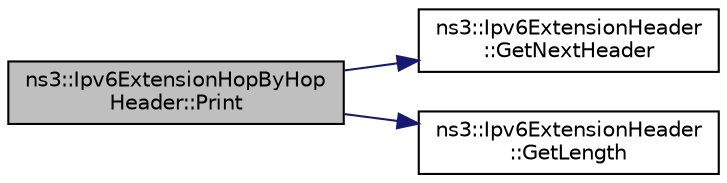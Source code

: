 digraph "ns3::Ipv6ExtensionHopByHopHeader::Print"
{
  edge [fontname="Helvetica",fontsize="10",labelfontname="Helvetica",labelfontsize="10"];
  node [fontname="Helvetica",fontsize="10",shape=record];
  rankdir="LR";
  Node1 [label="ns3::Ipv6ExtensionHopByHop\lHeader::Print",height=0.2,width=0.4,color="black", fillcolor="grey75", style="filled", fontcolor="black"];
  Node1 -> Node2 [color="midnightblue",fontsize="10",style="solid"];
  Node2 [label="ns3::Ipv6ExtensionHeader\l::GetNextHeader",height=0.2,width=0.4,color="black", fillcolor="white", style="filled",URL="$d5/d0e/classns3_1_1Ipv6ExtensionHeader.html#a8bcd0646a2fe4c335270fc1d9d336324",tooltip="Get the next header. "];
  Node1 -> Node3 [color="midnightblue",fontsize="10",style="solid"];
  Node3 [label="ns3::Ipv6ExtensionHeader\l::GetLength",height=0.2,width=0.4,color="black", fillcolor="white", style="filled",URL="$d5/d0e/classns3_1_1Ipv6ExtensionHeader.html#ad842fe3ba452c35e994a899530295ff4",tooltip="Get the length of the extension. "];
}
